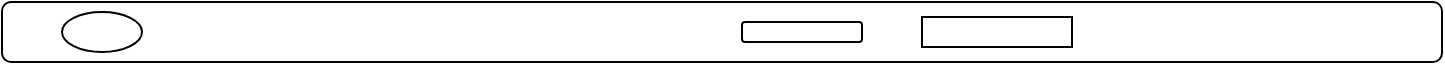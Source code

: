 <mxfile>
    <diagram id="UP882JZbzc82B5Qx42Kd" name="Page-1">
        <mxGraphModel dx="1440" dy="391" grid="1" gridSize="10" guides="1" tooltips="1" connect="1" arrows="1" fold="1" page="1" pageScale="1" pageWidth="850" pageHeight="1100" math="0" shadow="0">
            <root>
                <mxCell id="0"/>
                <mxCell id="1" parent="0"/>
                <mxCell id="2" value="" style="rounded=1;whiteSpace=wrap;html=1;" vertex="1" parent="1">
                    <mxGeometry x="-110" width="720" height="30" as="geometry"/>
                </mxCell>
                <mxCell id="3" value="" style="ellipse;whiteSpace=wrap;html=1;" vertex="1" parent="1">
                    <mxGeometry x="-80" y="5" width="40" height="20" as="geometry"/>
                </mxCell>
                <mxCell id="4" value="" style="rounded=1;whiteSpace=wrap;html=1;" vertex="1" parent="1">
                    <mxGeometry x="260" y="10" width="60" height="10" as="geometry"/>
                </mxCell>
                <mxCell id="5" value="" style="rounded=0;whiteSpace=wrap;html=1;" vertex="1" parent="1">
                    <mxGeometry x="350" y="7.5" width="75" height="15" as="geometry"/>
                </mxCell>
            </root>
        </mxGraphModel>
    </diagram>
</mxfile>